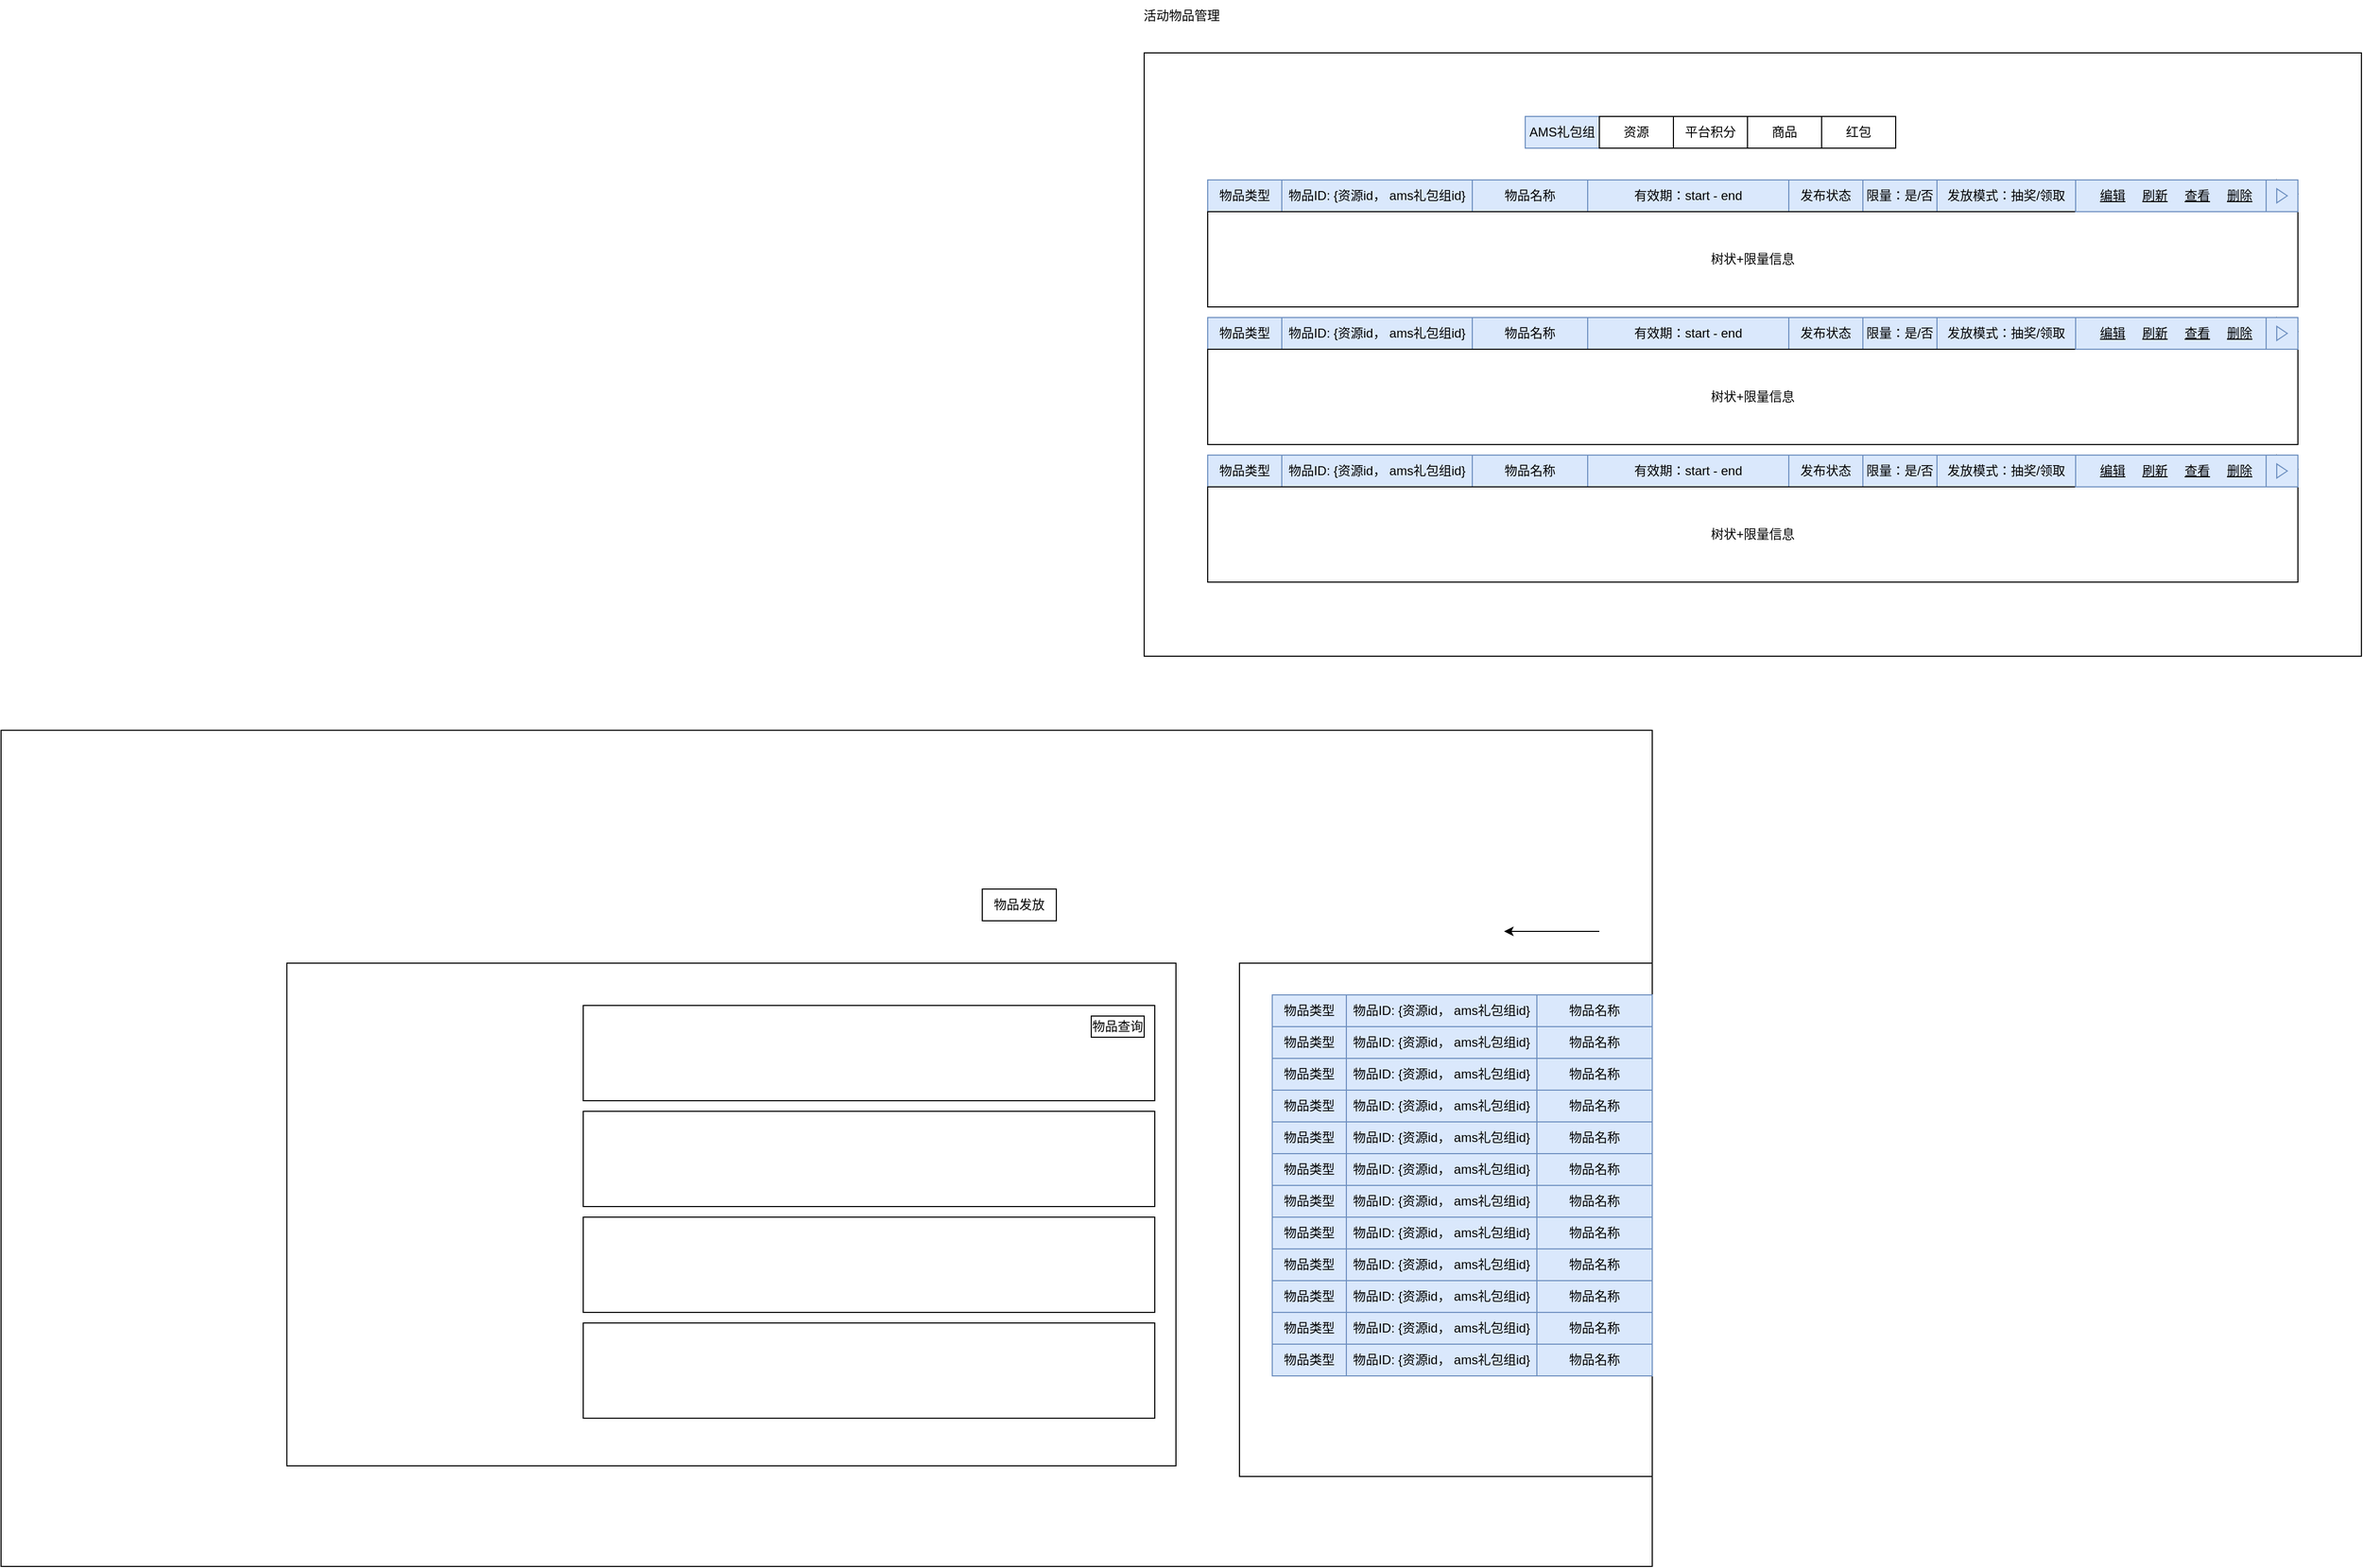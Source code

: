 <mxfile version="24.2.5" type="github">
  <diagram name="Page-1" id="4QDTwvdaZps2GfIds7GK">
    <mxGraphModel dx="3088" dy="772" grid="1" gridSize="10" guides="1" tooltips="1" connect="1" arrows="1" fold="1" page="1" pageScale="1" pageWidth="827" pageHeight="1169" math="0" shadow="0">
      <root>
        <mxCell id="0" />
        <mxCell id="1" parent="0" />
        <mxCell id="xvDXMEZZVHmbCJs-lVe4-50" value="" style="rounded=0;whiteSpace=wrap;html=1;" vertex="1" parent="1">
          <mxGeometry x="-1340" y="770" width="1560" height="790" as="geometry" />
        </mxCell>
        <mxCell id="xvDXMEZZVHmbCJs-lVe4-57" value="" style="rounded=0;whiteSpace=wrap;html=1;" vertex="1" parent="1">
          <mxGeometry x="-170" y="990" width="390" height="485" as="geometry" />
        </mxCell>
        <mxCell id="Wfncw4XuB-igS9cp05zp-1" value="" style="rounded=0;whiteSpace=wrap;html=1;" parent="1" vertex="1">
          <mxGeometry x="-260" y="130" width="1150" height="570" as="geometry" />
        </mxCell>
        <mxCell id="Wfncw4XuB-igS9cp05zp-15" value="物品类型" style="rounded=0;whiteSpace=wrap;html=1;fillColor=#dae8fc;strokeColor=#6c8ebf;" parent="1" vertex="1">
          <mxGeometry x="-200" y="250" width="70" height="30" as="geometry" />
        </mxCell>
        <mxCell id="Wfncw4XuB-igS9cp05zp-16" value="物品ID: {资源id， ams礼包组id}" style="rounded=0;whiteSpace=wrap;html=1;fillColor=#dae8fc;strokeColor=#6c8ebf;" parent="1" vertex="1">
          <mxGeometry x="-130" y="250" width="180" height="30" as="geometry" />
        </mxCell>
        <mxCell id="Wfncw4XuB-igS9cp05zp-18" value="有效期：start - end" style="rounded=0;whiteSpace=wrap;html=1;fillColor=#dae8fc;strokeColor=#6c8ebf;" parent="1" vertex="1">
          <mxGeometry x="159" y="250" width="190" height="30" as="geometry" />
        </mxCell>
        <mxCell id="Wfncw4XuB-igS9cp05zp-19" value="发布状态" style="rounded=0;whiteSpace=wrap;html=1;fillColor=#dae8fc;strokeColor=#6c8ebf;" parent="1" vertex="1">
          <mxGeometry x="349" y="250" width="70" height="30" as="geometry" />
        </mxCell>
        <mxCell id="Wfncw4XuB-igS9cp05zp-20" value="限量：是/否" style="rounded=0;whiteSpace=wrap;html=1;fillColor=#dae8fc;strokeColor=#6c8ebf;" parent="1" vertex="1">
          <mxGeometry x="419" y="250" width="70" height="30" as="geometry" />
        </mxCell>
        <mxCell id="Wfncw4XuB-igS9cp05zp-21" value="发放模式：抽奖/领取" style="rounded=0;whiteSpace=wrap;html=1;fillColor=#dae8fc;strokeColor=#6c8ebf;" parent="1" vertex="1">
          <mxGeometry x="489" y="250" width="131" height="30" as="geometry" />
        </mxCell>
        <mxCell id="Wfncw4XuB-igS9cp05zp-22" value="物品名称" style="rounded=0;whiteSpace=wrap;html=1;fillColor=#dae8fc;strokeColor=#6c8ebf;" parent="1" vertex="1">
          <mxGeometry x="50" y="250" width="109" height="30" as="geometry" />
        </mxCell>
        <mxCell id="Wfncw4XuB-igS9cp05zp-23" value="&lt;span style=&quot;text-align: left;&quot;&gt;AMS礼包组&lt;/span&gt;" style="rounded=0;whiteSpace=wrap;html=1;fillColor=#dae8fc;strokeColor=#6c8ebf;" parent="1" vertex="1">
          <mxGeometry x="100" y="190" width="70" height="30" as="geometry" />
        </mxCell>
        <mxCell id="Wfncw4XuB-igS9cp05zp-24" value="&lt;span style=&quot;text-align: left;&quot;&gt;资源&lt;/span&gt;" style="rounded=0;whiteSpace=wrap;html=1;" parent="1" vertex="1">
          <mxGeometry x="170" y="190" width="70" height="30" as="geometry" />
        </mxCell>
        <mxCell id="Wfncw4XuB-igS9cp05zp-25" value="&lt;span style=&quot;text-align: left;&quot;&gt;平台积分&lt;/span&gt;" style="rounded=0;whiteSpace=wrap;html=1;" parent="1" vertex="1">
          <mxGeometry x="240" y="190" width="70" height="30" as="geometry" />
        </mxCell>
        <mxCell id="Wfncw4XuB-igS9cp05zp-26" value="&lt;span style=&quot;text-align: left;&quot;&gt;商品&lt;/span&gt;" style="rounded=0;whiteSpace=wrap;html=1;" parent="1" vertex="1">
          <mxGeometry x="310" y="190" width="70" height="30" as="geometry" />
        </mxCell>
        <mxCell id="Wfncw4XuB-igS9cp05zp-27" value="&lt;span style=&quot;text-align: left;&quot;&gt;红包&lt;/span&gt;" style="rounded=0;whiteSpace=wrap;html=1;" parent="1" vertex="1">
          <mxGeometry x="380" y="190" width="70" height="30" as="geometry" />
        </mxCell>
        <mxCell id="Wfncw4XuB-igS9cp05zp-28" value="树状+限量信息" style="rounded=0;whiteSpace=wrap;html=1;" parent="1" vertex="1">
          <mxGeometry x="-200" y="280" width="1030" height="90" as="geometry" />
        </mxCell>
        <mxCell id="nZBmrn1bbnHuPf8c53a7-1" value="" style="rounded=0;whiteSpace=wrap;html=1;fillColor=#dae8fc;strokeColor=#6c8ebf;" parent="1" vertex="1">
          <mxGeometry x="620" y="250" width="180" height="30" as="geometry" />
        </mxCell>
        <mxCell id="nZBmrn1bbnHuPf8c53a7-3" value="&lt;u&gt;编辑&lt;/u&gt;" style="text;html=1;align=center;verticalAlign=middle;whiteSpace=wrap;rounded=0;" parent="1" vertex="1">
          <mxGeometry x="635" y="250" width="40" height="30" as="geometry" />
        </mxCell>
        <mxCell id="nZBmrn1bbnHuPf8c53a7-4" value="&lt;u&gt;刷新&lt;/u&gt;" style="text;html=1;align=center;verticalAlign=middle;whiteSpace=wrap;rounded=0;" parent="1" vertex="1">
          <mxGeometry x="675" y="250" width="40" height="30" as="geometry" />
        </mxCell>
        <mxCell id="nZBmrn1bbnHuPf8c53a7-5" value="&lt;u&gt;查看&lt;/u&gt;" style="text;html=1;align=center;verticalAlign=middle;whiteSpace=wrap;rounded=0;" parent="1" vertex="1">
          <mxGeometry x="715" y="250" width="40" height="30" as="geometry" />
        </mxCell>
        <mxCell id="nZBmrn1bbnHuPf8c53a7-6" value="" style="triangle;whiteSpace=wrap;html=1;" parent="1" vertex="1">
          <mxGeometry x="810" y="250" width="20" height="26.67" as="geometry" />
        </mxCell>
        <mxCell id="nZBmrn1bbnHuPf8c53a7-7" value="" style="rounded=0;whiteSpace=wrap;html=1;fillColor=#dae8fc;strokeColor=#6c8ebf;" parent="1" vertex="1">
          <mxGeometry x="800" y="250" width="30" height="30" as="geometry" />
        </mxCell>
        <mxCell id="nZBmrn1bbnHuPf8c53a7-8" value="" style="triangle;whiteSpace=wrap;html=1;fillColor=#dae8fc;strokeColor=#6c8ebf;" parent="1" vertex="1">
          <mxGeometry x="810" y="258.33" width="10" height="13.34" as="geometry" />
        </mxCell>
        <mxCell id="nZBmrn1bbnHuPf8c53a7-42" value="活动物品管理" style="text;html=1;align=center;verticalAlign=middle;resizable=0;points=[];autosize=1;strokeColor=none;fillColor=none;" parent="1" vertex="1">
          <mxGeometry x="-275" y="80" width="100" height="30" as="geometry" />
        </mxCell>
        <mxCell id="nZBmrn1bbnHuPf8c53a7-43" value="&lt;u&gt;删除&lt;/u&gt;" style="text;html=1;align=center;verticalAlign=middle;whiteSpace=wrap;rounded=0;" parent="1" vertex="1">
          <mxGeometry x="755" y="250" width="40" height="30" as="geometry" />
        </mxCell>
        <mxCell id="nZBmrn1bbnHuPf8c53a7-44" value="物品类型" style="rounded=0;whiteSpace=wrap;html=1;fillColor=#dae8fc;strokeColor=#6c8ebf;" parent="1" vertex="1">
          <mxGeometry x="-200" y="380" width="70" height="30" as="geometry" />
        </mxCell>
        <mxCell id="nZBmrn1bbnHuPf8c53a7-45" value="物品ID: {资源id， ams礼包组id}" style="rounded=0;whiteSpace=wrap;html=1;fillColor=#dae8fc;strokeColor=#6c8ebf;" parent="1" vertex="1">
          <mxGeometry x="-130" y="380" width="180" height="30" as="geometry" />
        </mxCell>
        <mxCell id="nZBmrn1bbnHuPf8c53a7-46" value="有效期：start - end" style="rounded=0;whiteSpace=wrap;html=1;fillColor=#dae8fc;strokeColor=#6c8ebf;" parent="1" vertex="1">
          <mxGeometry x="159" y="380" width="190" height="30" as="geometry" />
        </mxCell>
        <mxCell id="nZBmrn1bbnHuPf8c53a7-47" value="发布状态" style="rounded=0;whiteSpace=wrap;html=1;fillColor=#dae8fc;strokeColor=#6c8ebf;" parent="1" vertex="1">
          <mxGeometry x="349" y="380" width="70" height="30" as="geometry" />
        </mxCell>
        <mxCell id="nZBmrn1bbnHuPf8c53a7-48" value="限量：是/否" style="rounded=0;whiteSpace=wrap;html=1;fillColor=#dae8fc;strokeColor=#6c8ebf;" parent="1" vertex="1">
          <mxGeometry x="419" y="380" width="70" height="30" as="geometry" />
        </mxCell>
        <mxCell id="nZBmrn1bbnHuPf8c53a7-49" value="发放模式：抽奖/领取" style="rounded=0;whiteSpace=wrap;html=1;fillColor=#dae8fc;strokeColor=#6c8ebf;" parent="1" vertex="1">
          <mxGeometry x="489" y="380" width="131" height="30" as="geometry" />
        </mxCell>
        <mxCell id="nZBmrn1bbnHuPf8c53a7-50" value="物品名称" style="rounded=0;whiteSpace=wrap;html=1;fillColor=#dae8fc;strokeColor=#6c8ebf;" parent="1" vertex="1">
          <mxGeometry x="50" y="380" width="109" height="30" as="geometry" />
        </mxCell>
        <mxCell id="nZBmrn1bbnHuPf8c53a7-51" value="树状+限量信息" style="rounded=0;whiteSpace=wrap;html=1;" parent="1" vertex="1">
          <mxGeometry x="-200" y="410" width="1030" height="90" as="geometry" />
        </mxCell>
        <mxCell id="nZBmrn1bbnHuPf8c53a7-52" value="" style="rounded=0;whiteSpace=wrap;html=1;fillColor=#dae8fc;strokeColor=#6c8ebf;" parent="1" vertex="1">
          <mxGeometry x="620" y="380" width="180" height="30" as="geometry" />
        </mxCell>
        <mxCell id="nZBmrn1bbnHuPf8c53a7-53" value="&lt;u&gt;编辑&lt;/u&gt;" style="text;html=1;align=center;verticalAlign=middle;whiteSpace=wrap;rounded=0;" parent="1" vertex="1">
          <mxGeometry x="635" y="380" width="40" height="30" as="geometry" />
        </mxCell>
        <mxCell id="nZBmrn1bbnHuPf8c53a7-54" value="&lt;u&gt;刷新&lt;/u&gt;" style="text;html=1;align=center;verticalAlign=middle;whiteSpace=wrap;rounded=0;" parent="1" vertex="1">
          <mxGeometry x="675" y="380" width="40" height="30" as="geometry" />
        </mxCell>
        <mxCell id="nZBmrn1bbnHuPf8c53a7-55" value="&lt;u&gt;查看&lt;/u&gt;" style="text;html=1;align=center;verticalAlign=middle;whiteSpace=wrap;rounded=0;" parent="1" vertex="1">
          <mxGeometry x="715" y="380" width="40" height="30" as="geometry" />
        </mxCell>
        <mxCell id="nZBmrn1bbnHuPf8c53a7-56" value="" style="triangle;whiteSpace=wrap;html=1;" parent="1" vertex="1">
          <mxGeometry x="810" y="380" width="20" height="26.67" as="geometry" />
        </mxCell>
        <mxCell id="nZBmrn1bbnHuPf8c53a7-57" value="" style="rounded=0;whiteSpace=wrap;html=1;fillColor=#dae8fc;strokeColor=#6c8ebf;" parent="1" vertex="1">
          <mxGeometry x="800" y="380" width="30" height="30" as="geometry" />
        </mxCell>
        <mxCell id="nZBmrn1bbnHuPf8c53a7-58" value="" style="triangle;whiteSpace=wrap;html=1;fillColor=#dae8fc;strokeColor=#6c8ebf;" parent="1" vertex="1">
          <mxGeometry x="810" y="388.33" width="10" height="13.34" as="geometry" />
        </mxCell>
        <mxCell id="nZBmrn1bbnHuPf8c53a7-59" value="&lt;u&gt;删除&lt;/u&gt;" style="text;html=1;align=center;verticalAlign=middle;whiteSpace=wrap;rounded=0;" parent="1" vertex="1">
          <mxGeometry x="755" y="380" width="40" height="30" as="geometry" />
        </mxCell>
        <mxCell id="nZBmrn1bbnHuPf8c53a7-60" value="物品类型" style="rounded=0;whiteSpace=wrap;html=1;fillColor=#dae8fc;strokeColor=#6c8ebf;" parent="1" vertex="1">
          <mxGeometry x="-200" y="510" width="70" height="30" as="geometry" />
        </mxCell>
        <mxCell id="nZBmrn1bbnHuPf8c53a7-61" value="物品ID: {资源id， ams礼包组id}" style="rounded=0;whiteSpace=wrap;html=1;fillColor=#dae8fc;strokeColor=#6c8ebf;" parent="1" vertex="1">
          <mxGeometry x="-130" y="510" width="180" height="30" as="geometry" />
        </mxCell>
        <mxCell id="nZBmrn1bbnHuPf8c53a7-62" value="有效期：start - end" style="rounded=0;whiteSpace=wrap;html=1;fillColor=#dae8fc;strokeColor=#6c8ebf;" parent="1" vertex="1">
          <mxGeometry x="159" y="510" width="190" height="30" as="geometry" />
        </mxCell>
        <mxCell id="nZBmrn1bbnHuPf8c53a7-63" value="发布状态" style="rounded=0;whiteSpace=wrap;html=1;fillColor=#dae8fc;strokeColor=#6c8ebf;" parent="1" vertex="1">
          <mxGeometry x="349" y="510" width="70" height="30" as="geometry" />
        </mxCell>
        <mxCell id="nZBmrn1bbnHuPf8c53a7-64" value="限量：是/否" style="rounded=0;whiteSpace=wrap;html=1;fillColor=#dae8fc;strokeColor=#6c8ebf;" parent="1" vertex="1">
          <mxGeometry x="419" y="510" width="70" height="30" as="geometry" />
        </mxCell>
        <mxCell id="nZBmrn1bbnHuPf8c53a7-65" value="发放模式：抽奖/领取" style="rounded=0;whiteSpace=wrap;html=1;fillColor=#dae8fc;strokeColor=#6c8ebf;" parent="1" vertex="1">
          <mxGeometry x="489" y="510" width="131" height="30" as="geometry" />
        </mxCell>
        <mxCell id="nZBmrn1bbnHuPf8c53a7-66" value="物品名称" style="rounded=0;whiteSpace=wrap;html=1;fillColor=#dae8fc;strokeColor=#6c8ebf;" parent="1" vertex="1">
          <mxGeometry x="50" y="510" width="109" height="30" as="geometry" />
        </mxCell>
        <mxCell id="nZBmrn1bbnHuPf8c53a7-67" value="树状+限量信息" style="rounded=0;whiteSpace=wrap;html=1;" parent="1" vertex="1">
          <mxGeometry x="-200" y="540" width="1030" height="90" as="geometry" />
        </mxCell>
        <mxCell id="nZBmrn1bbnHuPf8c53a7-68" value="" style="rounded=0;whiteSpace=wrap;html=1;fillColor=#dae8fc;strokeColor=#6c8ebf;" parent="1" vertex="1">
          <mxGeometry x="620" y="510" width="180" height="30" as="geometry" />
        </mxCell>
        <mxCell id="nZBmrn1bbnHuPf8c53a7-69" value="&lt;u&gt;编辑&lt;/u&gt;" style="text;html=1;align=center;verticalAlign=middle;whiteSpace=wrap;rounded=0;" parent="1" vertex="1">
          <mxGeometry x="635" y="510" width="40" height="30" as="geometry" />
        </mxCell>
        <mxCell id="nZBmrn1bbnHuPf8c53a7-70" value="&lt;u&gt;刷新&lt;/u&gt;" style="text;html=1;align=center;verticalAlign=middle;whiteSpace=wrap;rounded=0;" parent="1" vertex="1">
          <mxGeometry x="675" y="510" width="40" height="30" as="geometry" />
        </mxCell>
        <mxCell id="nZBmrn1bbnHuPf8c53a7-71" value="&lt;u&gt;查看&lt;/u&gt;" style="text;html=1;align=center;verticalAlign=middle;whiteSpace=wrap;rounded=0;" parent="1" vertex="1">
          <mxGeometry x="715" y="510" width="40" height="30" as="geometry" />
        </mxCell>
        <mxCell id="nZBmrn1bbnHuPf8c53a7-72" value="" style="triangle;whiteSpace=wrap;html=1;" parent="1" vertex="1">
          <mxGeometry x="810" y="510" width="20" height="26.67" as="geometry" />
        </mxCell>
        <mxCell id="nZBmrn1bbnHuPf8c53a7-73" value="" style="rounded=0;whiteSpace=wrap;html=1;fillColor=#dae8fc;strokeColor=#6c8ebf;" parent="1" vertex="1">
          <mxGeometry x="800" y="510" width="30" height="30" as="geometry" />
        </mxCell>
        <mxCell id="nZBmrn1bbnHuPf8c53a7-74" value="" style="triangle;whiteSpace=wrap;html=1;fillColor=#dae8fc;strokeColor=#6c8ebf;" parent="1" vertex="1">
          <mxGeometry x="810" y="518.33" width="10" height="13.34" as="geometry" />
        </mxCell>
        <mxCell id="nZBmrn1bbnHuPf8c53a7-75" value="&lt;u&gt;删除&lt;/u&gt;" style="text;html=1;align=center;verticalAlign=middle;whiteSpace=wrap;rounded=0;" parent="1" vertex="1">
          <mxGeometry x="755" y="510" width="40" height="30" as="geometry" />
        </mxCell>
        <mxCell id="xvDXMEZZVHmbCJs-lVe4-1" value="物品类型" style="rounded=0;whiteSpace=wrap;html=1;fillColor=#dae8fc;strokeColor=#6c8ebf;" vertex="1" parent="1">
          <mxGeometry x="-139" y="1020" width="70" height="30" as="geometry" />
        </mxCell>
        <mxCell id="xvDXMEZZVHmbCJs-lVe4-2" value="物品ID: {资源id， ams礼包组id}" style="rounded=0;whiteSpace=wrap;html=1;fillColor=#dae8fc;strokeColor=#6c8ebf;" vertex="1" parent="1">
          <mxGeometry x="-69" y="1020" width="180" height="30" as="geometry" />
        </mxCell>
        <mxCell id="xvDXMEZZVHmbCJs-lVe4-3" value="物品名称" style="rounded=0;whiteSpace=wrap;html=1;fillColor=#dae8fc;strokeColor=#6c8ebf;" vertex="1" parent="1">
          <mxGeometry x="111" y="1020" width="109" height="30" as="geometry" />
        </mxCell>
        <mxCell id="xvDXMEZZVHmbCJs-lVe4-4" value="物品类型" style="rounded=0;whiteSpace=wrap;html=1;fillColor=#dae8fc;strokeColor=#6c8ebf;" vertex="1" parent="1">
          <mxGeometry x="-139" y="1050" width="70" height="30" as="geometry" />
        </mxCell>
        <mxCell id="xvDXMEZZVHmbCJs-lVe4-5" value="物品ID: {资源id， ams礼包组id}" style="rounded=0;whiteSpace=wrap;html=1;fillColor=#dae8fc;strokeColor=#6c8ebf;" vertex="1" parent="1">
          <mxGeometry x="-69" y="1050" width="180" height="30" as="geometry" />
        </mxCell>
        <mxCell id="xvDXMEZZVHmbCJs-lVe4-6" value="物品名称" style="rounded=0;whiteSpace=wrap;html=1;fillColor=#dae8fc;strokeColor=#6c8ebf;" vertex="1" parent="1">
          <mxGeometry x="111" y="1050" width="109" height="30" as="geometry" />
        </mxCell>
        <mxCell id="xvDXMEZZVHmbCJs-lVe4-9" value="物品类型" style="rounded=0;whiteSpace=wrap;html=1;fillColor=#dae8fc;strokeColor=#6c8ebf;" vertex="1" parent="1">
          <mxGeometry x="-139" y="1080" width="70" height="30" as="geometry" />
        </mxCell>
        <mxCell id="xvDXMEZZVHmbCJs-lVe4-10" value="物品ID: {资源id， ams礼包组id}" style="rounded=0;whiteSpace=wrap;html=1;fillColor=#dae8fc;strokeColor=#6c8ebf;" vertex="1" parent="1">
          <mxGeometry x="-69" y="1080" width="180" height="30" as="geometry" />
        </mxCell>
        <mxCell id="xvDXMEZZVHmbCJs-lVe4-11" value="物品名称" style="rounded=0;whiteSpace=wrap;html=1;fillColor=#dae8fc;strokeColor=#6c8ebf;" vertex="1" parent="1">
          <mxGeometry x="111" y="1080" width="109" height="30" as="geometry" />
        </mxCell>
        <mxCell id="xvDXMEZZVHmbCJs-lVe4-12" value="物品类型" style="rounded=0;whiteSpace=wrap;html=1;fillColor=#dae8fc;strokeColor=#6c8ebf;" vertex="1" parent="1">
          <mxGeometry x="-139" y="1110" width="70" height="30" as="geometry" />
        </mxCell>
        <mxCell id="xvDXMEZZVHmbCJs-lVe4-13" value="物品ID: {资源id， ams礼包组id}" style="rounded=0;whiteSpace=wrap;html=1;fillColor=#dae8fc;strokeColor=#6c8ebf;" vertex="1" parent="1">
          <mxGeometry x="-69" y="1110" width="180" height="30" as="geometry" />
        </mxCell>
        <mxCell id="xvDXMEZZVHmbCJs-lVe4-14" value="物品名称" style="rounded=0;whiteSpace=wrap;html=1;fillColor=#dae8fc;strokeColor=#6c8ebf;" vertex="1" parent="1">
          <mxGeometry x="111" y="1110" width="109" height="30" as="geometry" />
        </mxCell>
        <mxCell id="xvDXMEZZVHmbCJs-lVe4-17" value="物品类型" style="rounded=0;whiteSpace=wrap;html=1;fillColor=#dae8fc;strokeColor=#6c8ebf;" vertex="1" parent="1">
          <mxGeometry x="-139" y="1140" width="70" height="30" as="geometry" />
        </mxCell>
        <mxCell id="xvDXMEZZVHmbCJs-lVe4-18" value="物品ID: {资源id， ams礼包组id}" style="rounded=0;whiteSpace=wrap;html=1;fillColor=#dae8fc;strokeColor=#6c8ebf;" vertex="1" parent="1">
          <mxGeometry x="-69" y="1140" width="180" height="30" as="geometry" />
        </mxCell>
        <mxCell id="xvDXMEZZVHmbCJs-lVe4-19" value="物品名称" style="rounded=0;whiteSpace=wrap;html=1;fillColor=#dae8fc;strokeColor=#6c8ebf;" vertex="1" parent="1">
          <mxGeometry x="111" y="1140" width="109" height="30" as="geometry" />
        </mxCell>
        <mxCell id="xvDXMEZZVHmbCJs-lVe4-20" value="物品类型" style="rounded=0;whiteSpace=wrap;html=1;fillColor=#dae8fc;strokeColor=#6c8ebf;" vertex="1" parent="1">
          <mxGeometry x="-139" y="1170" width="70" height="30" as="geometry" />
        </mxCell>
        <mxCell id="xvDXMEZZVHmbCJs-lVe4-21" value="物品ID: {资源id， ams礼包组id}" style="rounded=0;whiteSpace=wrap;html=1;fillColor=#dae8fc;strokeColor=#6c8ebf;" vertex="1" parent="1">
          <mxGeometry x="-69" y="1170" width="180" height="30" as="geometry" />
        </mxCell>
        <mxCell id="xvDXMEZZVHmbCJs-lVe4-22" value="物品名称" style="rounded=0;whiteSpace=wrap;html=1;fillColor=#dae8fc;strokeColor=#6c8ebf;" vertex="1" parent="1">
          <mxGeometry x="111" y="1170" width="109" height="30" as="geometry" />
        </mxCell>
        <mxCell id="xvDXMEZZVHmbCJs-lVe4-25" value="物品类型" style="rounded=0;whiteSpace=wrap;html=1;fillColor=#dae8fc;strokeColor=#6c8ebf;" vertex="1" parent="1">
          <mxGeometry x="-139" y="1200" width="70" height="30" as="geometry" />
        </mxCell>
        <mxCell id="xvDXMEZZVHmbCJs-lVe4-26" value="物品ID: {资源id， ams礼包组id}" style="rounded=0;whiteSpace=wrap;html=1;fillColor=#dae8fc;strokeColor=#6c8ebf;" vertex="1" parent="1">
          <mxGeometry x="-69" y="1200" width="180" height="30" as="geometry" />
        </mxCell>
        <mxCell id="xvDXMEZZVHmbCJs-lVe4-27" value="物品名称" style="rounded=0;whiteSpace=wrap;html=1;fillColor=#dae8fc;strokeColor=#6c8ebf;" vertex="1" parent="1">
          <mxGeometry x="111" y="1200" width="109" height="30" as="geometry" />
        </mxCell>
        <mxCell id="xvDXMEZZVHmbCJs-lVe4-28" value="物品类型" style="rounded=0;whiteSpace=wrap;html=1;fillColor=#dae8fc;strokeColor=#6c8ebf;" vertex="1" parent="1">
          <mxGeometry x="-139" y="1230" width="70" height="30" as="geometry" />
        </mxCell>
        <mxCell id="xvDXMEZZVHmbCJs-lVe4-29" value="物品ID: {资源id， ams礼包组id}" style="rounded=0;whiteSpace=wrap;html=1;fillColor=#dae8fc;strokeColor=#6c8ebf;" vertex="1" parent="1">
          <mxGeometry x="-69" y="1230" width="180" height="30" as="geometry" />
        </mxCell>
        <mxCell id="xvDXMEZZVHmbCJs-lVe4-30" value="物品名称" style="rounded=0;whiteSpace=wrap;html=1;fillColor=#dae8fc;strokeColor=#6c8ebf;" vertex="1" parent="1">
          <mxGeometry x="111" y="1230" width="109" height="30" as="geometry" />
        </mxCell>
        <mxCell id="xvDXMEZZVHmbCJs-lVe4-33" value="物品类型" style="rounded=0;whiteSpace=wrap;html=1;fillColor=#dae8fc;strokeColor=#6c8ebf;" vertex="1" parent="1">
          <mxGeometry x="-139" y="1260" width="70" height="30" as="geometry" />
        </mxCell>
        <mxCell id="xvDXMEZZVHmbCJs-lVe4-34" value="物品ID: {资源id， ams礼包组id}" style="rounded=0;whiteSpace=wrap;html=1;fillColor=#dae8fc;strokeColor=#6c8ebf;" vertex="1" parent="1">
          <mxGeometry x="-69" y="1260" width="180" height="30" as="geometry" />
        </mxCell>
        <mxCell id="xvDXMEZZVHmbCJs-lVe4-35" value="物品名称" style="rounded=0;whiteSpace=wrap;html=1;fillColor=#dae8fc;strokeColor=#6c8ebf;" vertex="1" parent="1">
          <mxGeometry x="111" y="1260" width="109" height="30" as="geometry" />
        </mxCell>
        <mxCell id="xvDXMEZZVHmbCJs-lVe4-36" value="物品类型" style="rounded=0;whiteSpace=wrap;html=1;fillColor=#dae8fc;strokeColor=#6c8ebf;" vertex="1" parent="1">
          <mxGeometry x="-139" y="1290" width="70" height="30" as="geometry" />
        </mxCell>
        <mxCell id="xvDXMEZZVHmbCJs-lVe4-37" value="物品ID: {资源id， ams礼包组id}" style="rounded=0;whiteSpace=wrap;html=1;fillColor=#dae8fc;strokeColor=#6c8ebf;" vertex="1" parent="1">
          <mxGeometry x="-69" y="1290" width="180" height="30" as="geometry" />
        </mxCell>
        <mxCell id="xvDXMEZZVHmbCJs-lVe4-38" value="物品名称" style="rounded=0;whiteSpace=wrap;html=1;fillColor=#dae8fc;strokeColor=#6c8ebf;" vertex="1" parent="1">
          <mxGeometry x="111" y="1290" width="109" height="30" as="geometry" />
        </mxCell>
        <mxCell id="xvDXMEZZVHmbCJs-lVe4-41" value="物品类型" style="rounded=0;whiteSpace=wrap;html=1;fillColor=#dae8fc;strokeColor=#6c8ebf;" vertex="1" parent="1">
          <mxGeometry x="-139" y="1320" width="70" height="30" as="geometry" />
        </mxCell>
        <mxCell id="xvDXMEZZVHmbCJs-lVe4-42" value="物品ID: {资源id， ams礼包组id}" style="rounded=0;whiteSpace=wrap;html=1;fillColor=#dae8fc;strokeColor=#6c8ebf;" vertex="1" parent="1">
          <mxGeometry x="-69" y="1320" width="180" height="30" as="geometry" />
        </mxCell>
        <mxCell id="xvDXMEZZVHmbCJs-lVe4-43" value="物品名称" style="rounded=0;whiteSpace=wrap;html=1;fillColor=#dae8fc;strokeColor=#6c8ebf;" vertex="1" parent="1">
          <mxGeometry x="111" y="1320" width="109" height="30" as="geometry" />
        </mxCell>
        <mxCell id="xvDXMEZZVHmbCJs-lVe4-44" value="物品类型" style="rounded=0;whiteSpace=wrap;html=1;fillColor=#dae8fc;strokeColor=#6c8ebf;" vertex="1" parent="1">
          <mxGeometry x="-139" y="1350" width="70" height="30" as="geometry" />
        </mxCell>
        <mxCell id="xvDXMEZZVHmbCJs-lVe4-45" value="物品ID: {资源id， ams礼包组id}" style="rounded=0;whiteSpace=wrap;html=1;fillColor=#dae8fc;strokeColor=#6c8ebf;" vertex="1" parent="1">
          <mxGeometry x="-69" y="1350" width="180" height="30" as="geometry" />
        </mxCell>
        <mxCell id="xvDXMEZZVHmbCJs-lVe4-46" value="物品名称" style="rounded=0;whiteSpace=wrap;html=1;fillColor=#dae8fc;strokeColor=#6c8ebf;" vertex="1" parent="1">
          <mxGeometry x="111" y="1350" width="109" height="30" as="geometry" />
        </mxCell>
        <mxCell id="xvDXMEZZVHmbCJs-lVe4-49" value="" style="rounded=0;whiteSpace=wrap;html=1;" vertex="1" parent="1">
          <mxGeometry x="-1070" y="990" width="840" height="475" as="geometry" />
        </mxCell>
        <mxCell id="xvDXMEZZVHmbCJs-lVe4-51" value="" style="rounded=0;whiteSpace=wrap;html=1;" vertex="1" parent="1">
          <mxGeometry x="-790" y="1030" width="540" height="90" as="geometry" />
        </mxCell>
        <mxCell id="xvDXMEZZVHmbCJs-lVe4-52" value="" style="rounded=0;whiteSpace=wrap;html=1;" vertex="1" parent="1">
          <mxGeometry x="-790" y="1130" width="540" height="90" as="geometry" />
        </mxCell>
        <mxCell id="xvDXMEZZVHmbCJs-lVe4-53" value="" style="rounded=0;whiteSpace=wrap;html=1;" vertex="1" parent="1">
          <mxGeometry x="-790" y="1130" width="540" height="90" as="geometry" />
        </mxCell>
        <mxCell id="xvDXMEZZVHmbCJs-lVe4-54" value="" style="rounded=0;whiteSpace=wrap;html=1;" vertex="1" parent="1">
          <mxGeometry x="-790" y="1230" width="540" height="90" as="geometry" />
        </mxCell>
        <mxCell id="xvDXMEZZVHmbCJs-lVe4-55" value="" style="rounded=0;whiteSpace=wrap;html=1;" vertex="1" parent="1">
          <mxGeometry x="-790" y="1330" width="540" height="90" as="geometry" />
        </mxCell>
        <mxCell id="xvDXMEZZVHmbCJs-lVe4-56" value="物品查询" style="rounded=0;whiteSpace=wrap;html=1;" vertex="1" parent="1">
          <mxGeometry x="-310" y="1040" width="50" height="20" as="geometry" />
        </mxCell>
        <mxCell id="xvDXMEZZVHmbCJs-lVe4-58" value="" style="endArrow=classic;html=1;rounded=0;" edge="1" parent="1">
          <mxGeometry width="50" height="50" relative="1" as="geometry">
            <mxPoint x="170" y="960" as="sourcePoint" />
            <mxPoint x="80" y="960" as="targetPoint" />
          </mxGeometry>
        </mxCell>
        <mxCell id="xvDXMEZZVHmbCJs-lVe4-59" value="物品发放" style="rounded=0;whiteSpace=wrap;html=1;" vertex="1" parent="1">
          <mxGeometry x="-413" y="920" width="70" height="30" as="geometry" />
        </mxCell>
      </root>
    </mxGraphModel>
  </diagram>
</mxfile>
